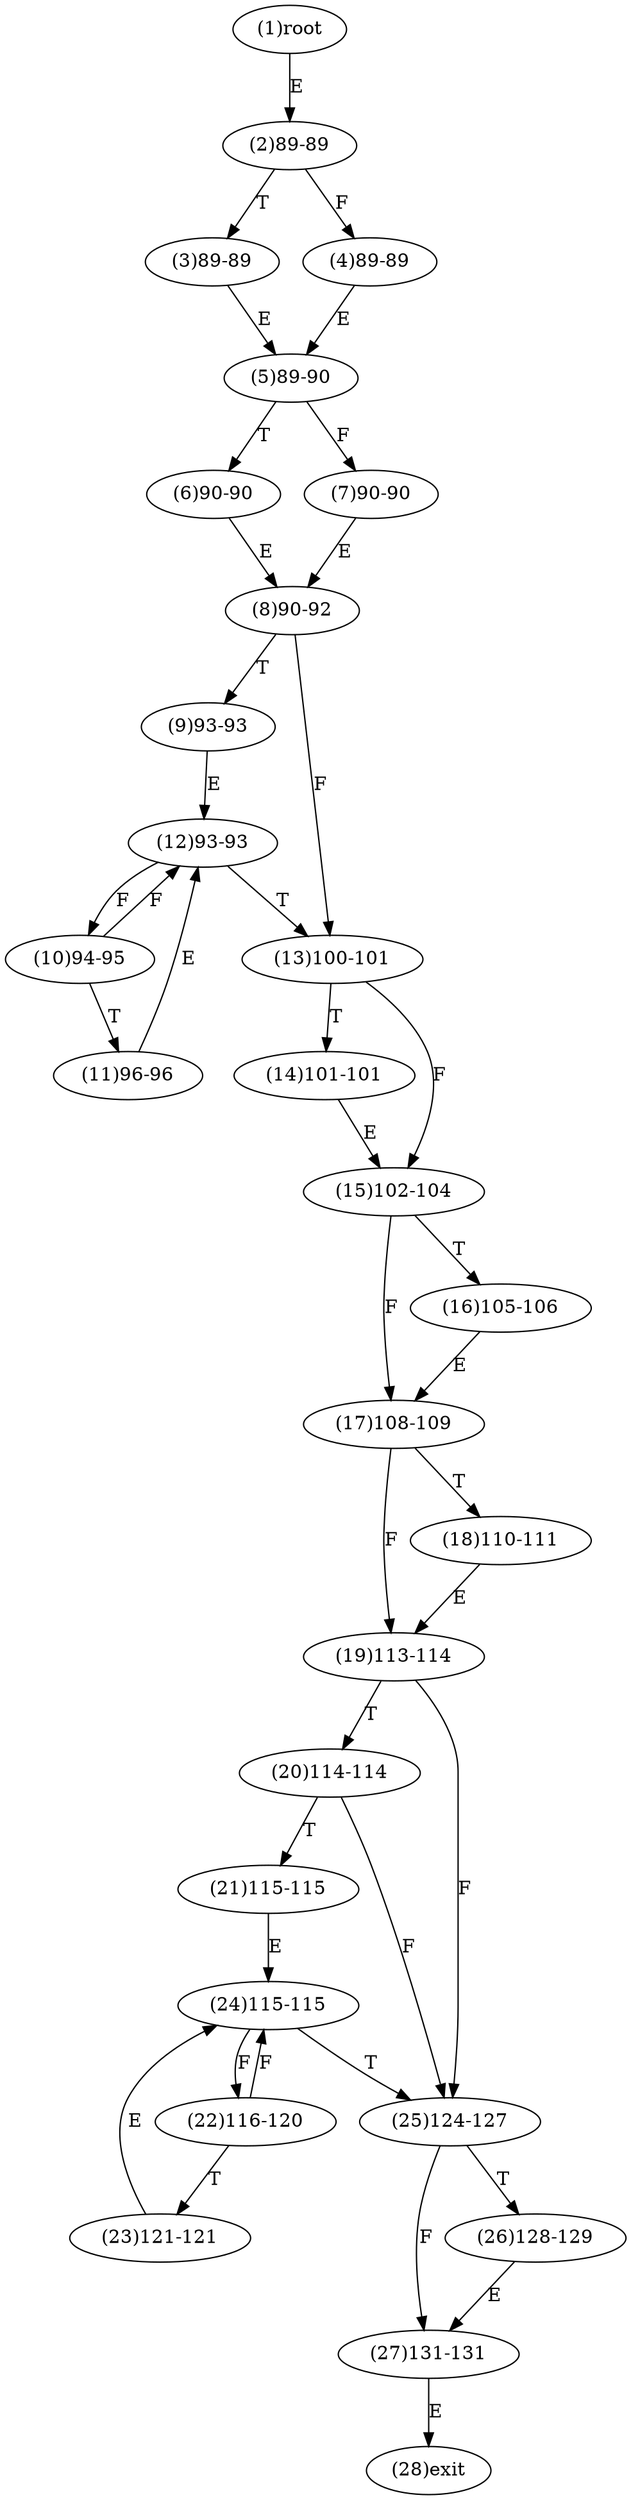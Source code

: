 digraph "" { 
1[ label="(1)root"];
2[ label="(2)89-89"];
3[ label="(3)89-89"];
4[ label="(4)89-89"];
5[ label="(5)89-90"];
6[ label="(6)90-90"];
7[ label="(7)90-90"];
8[ label="(8)90-92"];
9[ label="(9)93-93"];
10[ label="(10)94-95"];
11[ label="(11)96-96"];
12[ label="(12)93-93"];
13[ label="(13)100-101"];
14[ label="(14)101-101"];
15[ label="(15)102-104"];
17[ label="(17)108-109"];
16[ label="(16)105-106"];
19[ label="(19)113-114"];
18[ label="(18)110-111"];
21[ label="(21)115-115"];
20[ label="(20)114-114"];
23[ label="(23)121-121"];
22[ label="(22)116-120"];
25[ label="(25)124-127"];
24[ label="(24)115-115"];
27[ label="(27)131-131"];
26[ label="(26)128-129"];
28[ label="(28)exit"];
1->2[ label="E"];
2->4[ label="F"];
2->3[ label="T"];
3->5[ label="E"];
4->5[ label="E"];
5->7[ label="F"];
5->6[ label="T"];
6->8[ label="E"];
7->8[ label="E"];
8->13[ label="F"];
8->9[ label="T"];
9->12[ label="E"];
10->12[ label="F"];
10->11[ label="T"];
11->12[ label="E"];
12->10[ label="F"];
12->13[ label="T"];
13->15[ label="F"];
13->14[ label="T"];
14->15[ label="E"];
15->17[ label="F"];
15->16[ label="T"];
16->17[ label="E"];
17->19[ label="F"];
17->18[ label="T"];
18->19[ label="E"];
19->25[ label="F"];
19->20[ label="T"];
20->25[ label="F"];
20->21[ label="T"];
21->24[ label="E"];
22->24[ label="F"];
22->23[ label="T"];
23->24[ label="E"];
24->22[ label="F"];
24->25[ label="T"];
25->27[ label="F"];
25->26[ label="T"];
26->27[ label="E"];
27->28[ label="E"];
}